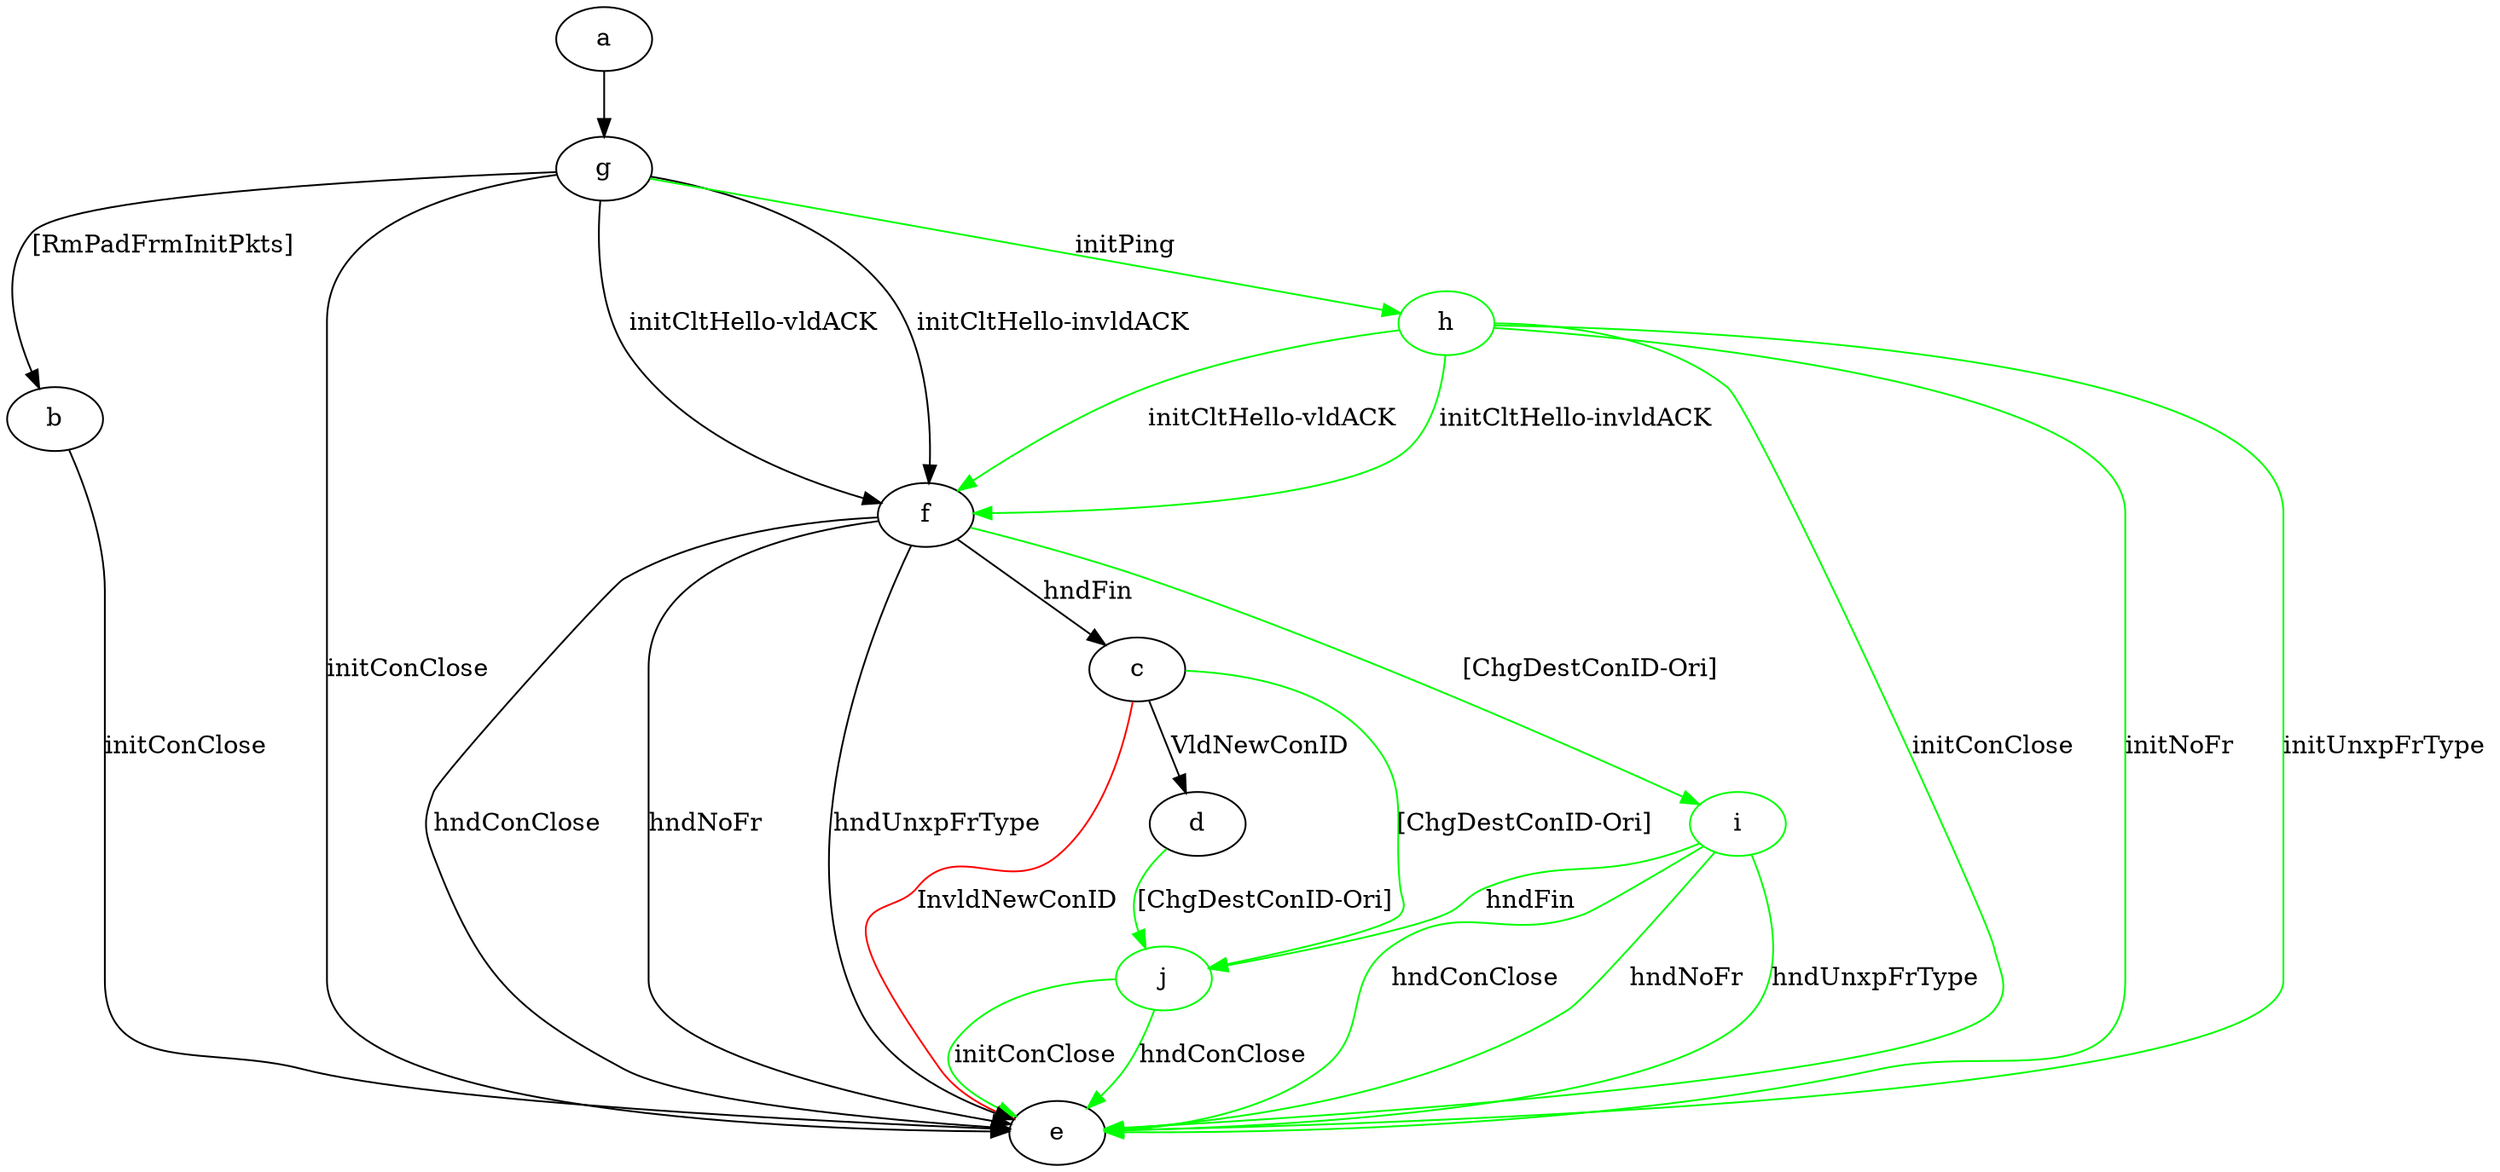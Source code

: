 digraph "" {
	a -> g	[key=0];
	b -> e	[key=0,
		label="initConClose "];
	c -> d	[key=0,
		label="VldNewConID "];
	c -> e	[key=0,
		color=red,
		label="InvldNewConID "];
	j	[color=green];
	c -> j	[key=0,
		color=green,
		label="[ChgDestConID-Ori] "];
	d -> j	[key=0,
		color=green,
		label="[ChgDestConID-Ori] "];
	f -> c	[key=0,
		label="hndFin "];
	f -> e	[key=0,
		label="hndConClose "];
	f -> e	[key=1,
		label="hndNoFr "];
	f -> e	[key=2,
		label="hndUnxpFrType "];
	i	[color=green];
	f -> i	[key=0,
		color=green,
		label="[ChgDestConID-Ori] "];
	g -> b	[key=0,
		label="[RmPadFrmInitPkts] "];
	g -> e	[key=0,
		label="initConClose "];
	g -> f	[key=0,
		label="initCltHello-vldACK "];
	g -> f	[key=1,
		label="initCltHello-invldACK "];
	h	[color=green];
	g -> h	[key=0,
		color=green,
		label="initPing "];
	h -> e	[key=0,
		color=green,
		label="initConClose "];
	h -> e	[key=1,
		color=green,
		label="initNoFr "];
	h -> e	[key=2,
		color=green,
		label="initUnxpFrType "];
	h -> f	[key=0,
		color=green,
		label="initCltHello-vldACK "];
	h -> f	[key=1,
		color=green,
		label="initCltHello-invldACK "];
	i -> e	[key=0,
		color=green,
		label="hndConClose "];
	i -> e	[key=1,
		color=green,
		label="hndNoFr "];
	i -> e	[key=2,
		color=green,
		label="hndUnxpFrType "];
	i -> j	[key=0,
		color=green,
		label="hndFin "];
	j -> e	[key=0,
		color=green,
		label="initConClose "];
	j -> e	[key=1,
		color=green,
		label="hndConClose "];
}
